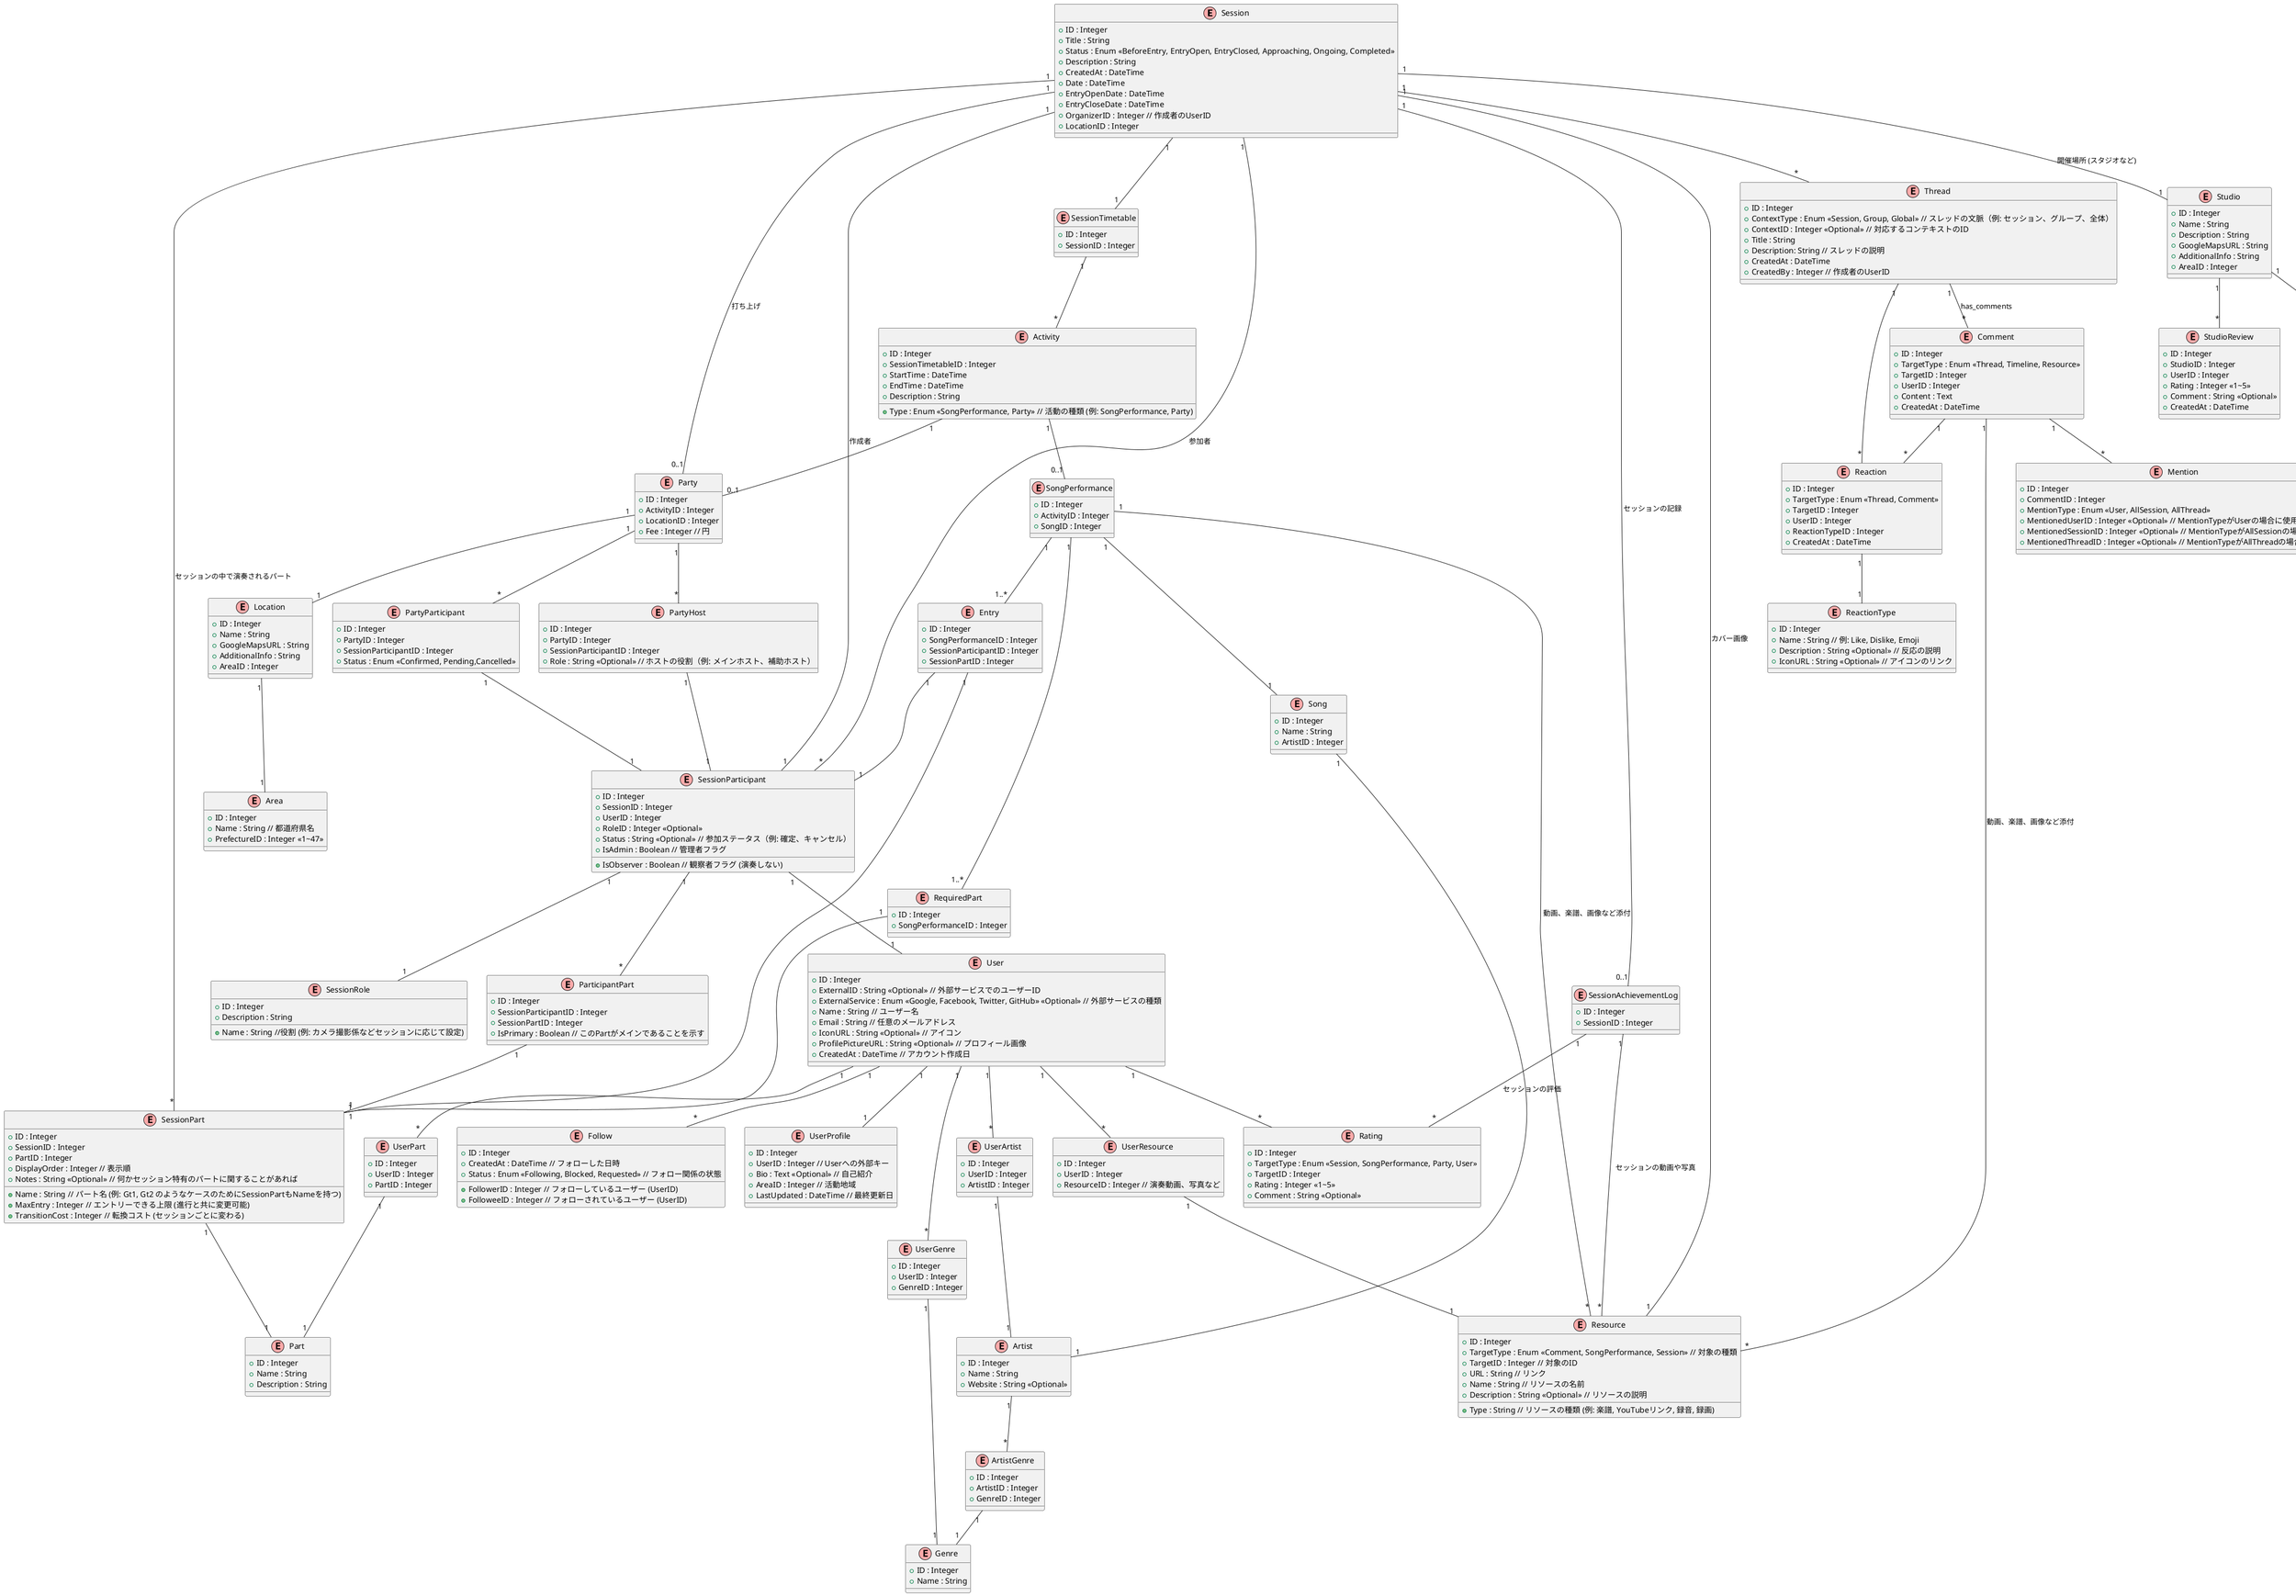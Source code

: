 @startuml SessionManagementERDiagram
!define ENTITY(x) class x << (E,#FFAAAA) >>

ENTITY(Session) {
  + ID : Integer
  + Title : String
  + Status : Enum <<BeforeEntry, EntryOpen, EntryClosed, Approaching, Ongoing, Completed>>
  + Description : String
  + CreatedAt : DateTime  
  + Date : DateTime
  + EntryOpenDate : DateTime
  + EntryCloseDate : DateTime
  + OrganizerID : Integer // 作成者のUserID
  + LocationID : Integer
}

ENTITY(SessionAchievementLog) {
  + ID : Integer
  + SessionID : Integer
}

ENTITY(SessionParticipant) {
  + ID : Integer
  + SessionID : Integer
  + UserID : Integer
  + RoleID : Integer <<Optional>>
  + Status : String <<Optional>> // 参加ステータス（例: 確定、キャンセル）
  + IsAdmin : Boolean // 管理者フラグ
  + IsObserver : Boolean // 観察者フラグ (演奏しない)
}

ENTITY(SessionRole) {
  + ID : Integer
  + Name : String //役割 (例: カメラ撮影係などセッションに応じて設定)
  + Description : String
}

ENTITY(SessionTimetable) {
  + ID : Integer
  + SessionID : Integer
}

ENTITY(Activity) {
  + ID : Integer
  + SessionTimetableID : Integer
  + Type : Enum <<SongPerformance, Party>> // 活動の種類 (例: SongPerformance, Party)
  + StartTime : DateTime
  + EndTime : DateTime
  + Description : String
}

ENTITY(SongPerformance) {
  + ID : Integer
  + ActivityID : Integer
  + SongID : Integer
}

ENTITY(Party) {
  + ID : Integer
  + ActivityID : Integer
  + LocationID : Integer
  + Fee : Integer // 円
}

ENTITY(Entry) {
  + ID : Integer
  + SongPerformanceID : Integer
  + SessionParticipantID : Integer
  + SessionPartID : Integer
}

ENTITY(SessionPart) {
  + ID : Integer
  + SessionID : Integer
  + Name : String // パート名 (例: Gt1, Gt2 のようなケースのためにSessionPartもNameを持つ)
  + PartID : Integer
  + DisplayOrder : Integer // 表示順
  + MaxEntry : Integer // エントリーできる上限 (進行と共に変更可能)
  + TransitionCost : Integer // 転換コスト (セッションごとに変わる)
  + Notes : String <<Optional>> // 何かセッション特有のパートに関することがあれば
}

ENTITY(RequiredPart) {
  + ID : Integer
  + SongPerformanceID : Integer
}

ENTITY(Part) {
  + ID : Integer
  + Name : String
  + Description : String
}

ENTITY(ParticipantPart) {
  + ID : Integer
  + SessionParticipantID : Integer
  + SessionPartID : Integer
  + IsPrimary : Boolean // このPartがメインであることを示す
}

ENTITY(Resource) {
  + ID : Integer
  + TargetType : Enum <<Comment, SongPerformance, Session>> // 対象の種類
  + TargetID : Integer // 対象のID
  + Type : String // リソースの種類 (例: 楽譜, YouTubeリンク, 録音, 録画)
  + URL : String // リンク
  + Name : String // リソースの名前
  + Description : String <<Optional>> // リソースの説明
}

ENTITY(Comment) {
  + ID : Integer
  + TargetType : Enum <<Thread, Timeline, Resource>>
  + TargetID : Integer
  + UserID : Integer
  + Content : Text
  + CreatedAt : DateTime
}

ENTITY(Thread) {
  + ID : Integer
  + ContextType : Enum <<Session, Group, Global>> // スレッドの文脈（例: セッション、グループ、全体）
  + ContextID : Integer <<Optional>> // 対応するコンテキストのID
  + Title : String
  + Description: String // スレッドの説明
  + CreatedAt : DateTime 
  + CreatedBy : Integer // 作成者のUserID
}

ENTITY(Mention) {
  + ID : Integer
  + CommentID : Integer
  + MentionType : Enum <<User, AllSession, AllThread>>
  + MentionedUserID : Integer <<Optional>> // MentionTypeがUserの場合に使用
  + MentionedSessionID : Integer <<Optional>> // MentionTypeがAllSessionの場合に使用
  + MentionedThreadID : Integer <<Optional>> // MentionTypeがAllThreadの場合に使用
}

ENTITY(Reaction) {
  + ID : Integer
  + TargetType : Enum <<Thread, Comment>>
  + TargetID : Integer
  + UserID : Integer
  + ReactionTypeID : Integer
  + CreatedAt : DateTime
}

ENTITY(ReactionType) {
  + ID : Integer
  + Name : String // 例: Like, Dislike, Emoji
  + Description : String <<Optional>> // 反応の説明
  + IconURL : String <<Optional>> // アイコンのリンク
}

ENTITY(PartyHost) {
  + ID : Integer
  + PartyID : Integer
  + SessionParticipantID : Integer
  + Role : String <<Optional>> // ホストの役割（例: メインホスト、補助ホスト）
}

ENTITY(PartyParticipant) {
  + ID : Integer
  + PartyID : Integer
  + SessionParticipantID : Integer
  + Status : Enum <<Confirmed, Pending,Cancelled>> 
}

ENTITY(Location) {
  + ID : Integer
  + Name : String
  + GoogleMapsURL : String
  + AdditionalInfo : String
  + AreaID : Integer
}

ENTITY(Area) {
  + ID : Integer
  + Name : String // 都道府県名
  + PrefectureID : Integer <<1~47>>
}

ENTITY(Studio) {
  + ID : Integer
  + Name : String
  + Description : String
  + GoogleMapsURL : String
  + AdditionalInfo : String
  + AreaID : Integer
}

ENTITY(StudioReview) {
  + ID : Integer
  + StudioID : Integer
  + UserID : Integer
  + Rating : Integer <<1~5>>
  + Comment : String <<Optional>>
  + CreatedAt : DateTime
}

ENTITY(StudioRoom) {
  + ID : Integer
  + StudioID : Integer
  + Name: String
  + Capacity: Integer
  + Price: Integer
  + CreatedAt : DateTime
}

ENTITY(StudioRoomInfo) {
  + ID : Integer
  + StudioRoomID : Integer
  + Type: String // 情報の種類 (例: Equipment)
  + Key: String // 情報のキー (例: ギターアンプ)
  + Value: String // 情報の値 (例: Marshall)
  + CreatedAt : DateTime
}

ENTITY(Rating) {
  + ID : Integer
  + TargetType : Enum <<Session, SongPerformance, Party, User>>
  + TargetID : Integer
  + Rating : Integer <<1~5>>
  + Comment : String <<Optional>>
}

' ==== Music Domain Entities ====
ENTITY(Song) {
  + ID : Integer
  + Name : String
  + ArtistID : Integer
}

ENTITY(Artist) {
  + ID : Integer
  + Name : String
  + Website : String <<Optional>>
}

ENTITY(ArtistGenre) {
  + ID : Integer
  + ArtistID : Integer
  + GenreID : Integer
}

ENTITY(Genre) {
  + ID : Integer
  + Name : String
}

' ==== User Domain Entities ====
ENTITY(User) {
  + ID : Integer
  + ExternalID : String <<Optional>> // 外部サービスでのユーザーID
  + ExternalService : Enum <<Google, Facebook, Twitter, GitHub>> <<Optional>> // 外部サービスの種類
  + Name : String // ユーザー名
  + Email : String // 任意のメールアドレス
  + IconURL : String <<Optional>> // アイコン
  + ProfilePictureURL : String <<Optional>> // プロフィール画像
  + CreatedAt : DateTime // アカウント作成日
}

ENTITY(UserProfile) {
  + ID : Integer
  + UserID : Integer // Userへの外部キー
  + Bio : Text <<Optional>> // 自己紹介
  + AreaID : Integer // 活動地域
  + LastUpdated : DateTime // 最終更新日
}

ENTITY(UserArtist){
  + ID : Integer
  + UserID : Integer
  + ArtistID : Integer
}

ENTITY(UserPart){
  + ID : Integer
  + UserID : Integer
  + PartID : Integer
}

ENTITY(UserGenre){
  + ID : Integer
  + UserID : Integer
  + GenreID : Integer
}

ENTITY(UserResource){
  + ID : Integer
  + UserID : Integer
  + ResourceID : Integer // 演奏動画、写真など
}

ENTITY(Follow) {
  + ID : Integer
  + FollowerID : Integer // フォローしているユーザー (UserID)
  + FolloweeID : Integer // フォローされているユーザー (UserID)
  + CreatedAt : DateTime // フォローした日時
  + Status : Enum <<Following, Blocked, Requested>> // フォロー関係の状態
}

' ==== Relation ====
Session "1" -- "1" SessionTimetable
Session "1" -- "1" Resource : カバー画像
Session "1" -- "1" Studio : 開催場所 (スタジオなど)
Session "1" -- "*" Thread
Session "1" -- "1" SessionParticipant : 作成者
Session "1" -- "*" SessionParticipant : 参加者
Session "1" -- "0..1" Party : 打ち上げ
Session "1" -- "0..1" SessionAchievementLog : セッションの記録
Session "1" -- "*" SessionPart : セッションの中で演奏されるパート
SessionAchievementLog "1" -- "*" Resource : セッションの動画や写真
SessionAchievementLog "1" -- "*" Rating : セッションの評価
SessionParticipant "1" -- "1" User
SessionParticipant "1" -- "*" ParticipantPart
SessionParticipant "1" -- "1" SessionRole
ParticipantPart "1" -- "1" SessionPart
SessionTimetable "1" -- "*" Activity
Activity "1" -- "0..1" SongPerformance
Activity "1" -- "0..1" Party
SongPerformance "1" -- "1..*" Entry
SongPerformance "1" -- "1..*" RequiredPart
RequiredPart "1" -- "1" SessionPart
Comment "1" -- "*" Resource : 動画、楽譜、画像など添付
SongPerformance "1" -- "*" Resource : 動画、楽譜、画像など添付
Party "1" -- "1" Location
Party "1" -- "*" PartyHost
PartyHost "1" -- "1" SessionParticipant
Party "1" -- "*" PartyParticipant
PartyParticipant "1" -- "1" SessionParticipant
Thread "1" -- "*" Comment : has_comments
Comment "1" -- "*" Mention
Comment "1" -- "*" Reaction
Thread "1" -- "*" Reaction
Reaction "1" -- "1" ReactionType
Location "1" -- "1" Area
Entry "1" -- "1" SessionParticipant
Entry "1" -- "1" SessionPart
SessionPart "1" -- "1" Part
SongPerformance "1" -- "1" Song
Song "1" -- "1" Artist
Artist "1" -- "*" ArtistGenre
ArtistGenre "1" -- "1" Genre
Studio "1" -- "*" StudioReview
Studio "1" -- "*" StudioRoom
StudioRoom "1" -- "*" StudioRoomInfo

User "1" -- "1" UserProfile
User "1" -- "*" UserArtist
User "1" -- "*" UserPart
User "1" -- "*" UserGenre
User "1" -- "*" UserResource
User "1" -- "*" Follow
User "1" -- "*" Rating
UserArtist "1" -- "1" Artist
UserPart "1" -- "1" Part
UserGenre "1" -- "1" Genre
UserResource "1" -- "1" Resource

@enduml
